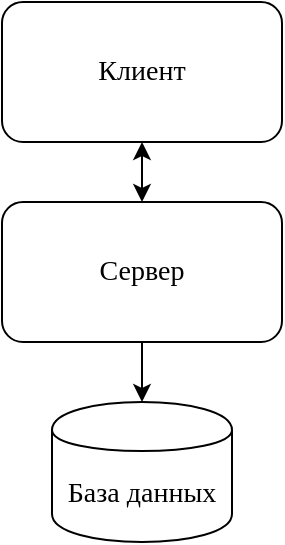 <mxfile version="10.7.5" type="device"><diagram id="T1TftcnSLxrAr_laK8eX" name="Page-1"><mxGraphModel dx="1080" dy="452" grid="1" gridSize="10" guides="1" tooltips="1" connect="1" arrows="1" fold="1" page="1" pageScale="1" pageWidth="827" pageHeight="1169" math="0" shadow="0"><root><mxCell id="0"/><mxCell id="1" parent="0"/><mxCell id="jDMAeLAtK6Y5FJx2E1qD-1" value="&lt;font style=&quot;font-size: 14px&quot; face=&quot;Times New Roman&quot;&gt;Клиент&lt;/font&gt;" style="rounded=1;whiteSpace=wrap;html=1;" vertex="1" parent="1"><mxGeometry x="190" y="30" width="140" height="70" as="geometry"/></mxCell><mxCell id="jDMAeLAtK6Y5FJx2E1qD-2" value="&lt;font style=&quot;font-size: 14px&quot; face=&quot;Times New Roman&quot;&gt;Сервер&lt;/font&gt;" style="rounded=1;whiteSpace=wrap;html=1;" vertex="1" parent="1"><mxGeometry x="190" y="130" width="140" height="70" as="geometry"/></mxCell><mxCell id="jDMAeLAtK6Y5FJx2E1qD-3" value="&lt;font face=&quot;Times New Roman&quot; style=&quot;font-size: 14px&quot;&gt;База данных&lt;/font&gt;" style="shape=cylinder;whiteSpace=wrap;html=1;boundedLbl=1;backgroundOutline=1;" vertex="1" parent="1"><mxGeometry x="215" y="230" width="90" height="70" as="geometry"/></mxCell><mxCell id="jDMAeLAtK6Y5FJx2E1qD-4" value="" style="endArrow=classic;html=1;exitX=0.5;exitY=1;exitDx=0;exitDy=0;" edge="1" parent="1" source="jDMAeLAtK6Y5FJx2E1qD-2" target="jDMAeLAtK6Y5FJx2E1qD-3"><mxGeometry width="50" height="50" relative="1" as="geometry"><mxPoint x="190" y="370" as="sourcePoint"/><mxPoint x="240" y="320" as="targetPoint"/></mxGeometry></mxCell><mxCell id="jDMAeLAtK6Y5FJx2E1qD-5" value="" style="endArrow=classic;startArrow=classic;html=1;exitX=0.5;exitY=1;exitDx=0;exitDy=0;" edge="1" parent="1" source="jDMAeLAtK6Y5FJx2E1qD-1"><mxGeometry width="50" height="50" relative="1" as="geometry"><mxPoint x="190" y="370" as="sourcePoint"/><mxPoint x="260" y="130" as="targetPoint"/></mxGeometry></mxCell></root></mxGraphModel></diagram></mxfile>